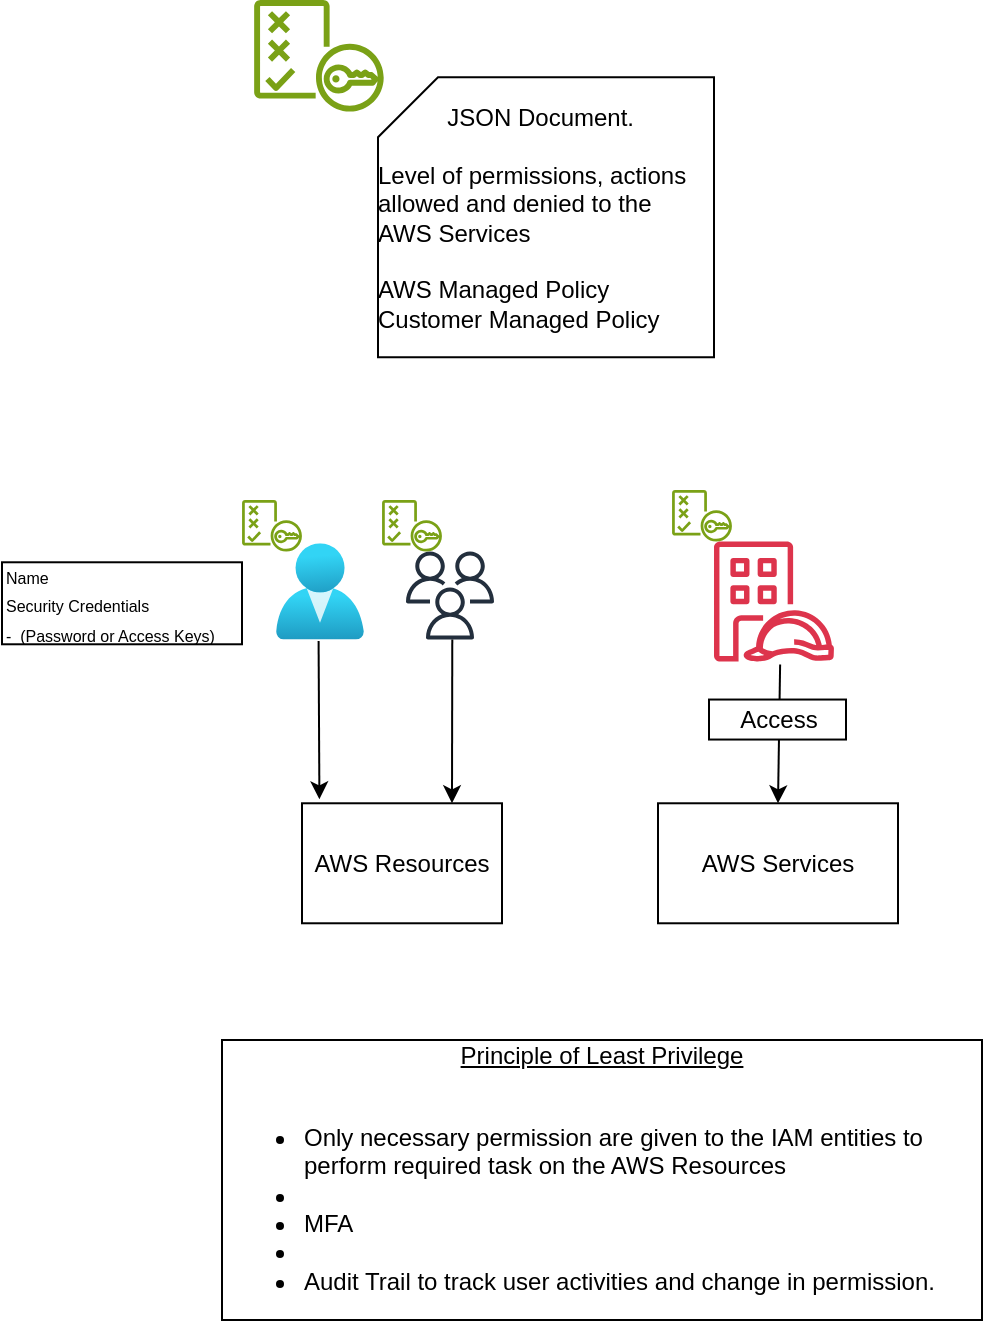 <mxfile version="26.2.12">
  <diagram name="Page-1" id="pQLeG-ovkxcTYLoWdze_">
    <mxGraphModel dx="1428" dy="1877" grid="1" gridSize="10" guides="1" tooltips="1" connect="1" arrows="1" fold="1" page="1" pageScale="1" pageWidth="850" pageHeight="1100" math="0" shadow="0">
      <root>
        <mxCell id="0" />
        <mxCell id="1" parent="0" />
        <mxCell id="WwRjLCZk2WkGu7nkZ1y_-1" value="AWS Resources" style="rounded=0;whiteSpace=wrap;html=1;" vertex="1" parent="1">
          <mxGeometry x="210" y="351.64" width="100" height="60" as="geometry" />
        </mxCell>
        <mxCell id="WwRjLCZk2WkGu7nkZ1y_-2" value="" style="image;aspect=fixed;html=1;points=[];align=center;fontSize=12;image=img/lib/azure2/identity/Users.svg;" vertex="1" parent="1">
          <mxGeometry x="197" y="221.64" width="44" height="48.13" as="geometry" />
        </mxCell>
        <mxCell id="WwRjLCZk2WkGu7nkZ1y_-3" value="" style="sketch=0;outlineConnect=0;fontColor=#232F3E;gradientColor=none;fillColor=#232F3D;strokeColor=none;dashed=0;verticalLabelPosition=bottom;verticalAlign=top;align=center;html=1;fontSize=12;fontStyle=0;aspect=fixed;pointerEvents=1;shape=mxgraph.aws4.users;" vertex="1" parent="1">
          <mxGeometry x="262" y="225.77" width="44" height="44" as="geometry" />
        </mxCell>
        <mxCell id="WwRjLCZk2WkGu7nkZ1y_-4" value="" style="sketch=0;outlineConnect=0;fontColor=#232F3E;gradientColor=none;fillColor=#DD344C;strokeColor=none;dashed=0;verticalLabelPosition=bottom;verticalAlign=top;align=center;html=1;fontSize=12;fontStyle=0;aspect=fixed;pointerEvents=1;shape=mxgraph.aws4.identity_access_management_iam_roles_anywhere;" vertex="1" parent="1">
          <mxGeometry x="416" y="220.77" width="60" height="60" as="geometry" />
        </mxCell>
        <mxCell id="WwRjLCZk2WkGu7nkZ1y_-5" value="" style="endArrow=classic;html=1;rounded=0;entryX=0.087;entryY=-0.033;entryDx=0;entryDy=0;entryPerimeter=0;exitX=0.484;exitY=1.014;exitDx=0;exitDy=0;exitPerimeter=0;" edge="1" parent="1" source="WwRjLCZk2WkGu7nkZ1y_-2" target="WwRjLCZk2WkGu7nkZ1y_-1">
          <mxGeometry width="50" height="50" relative="1" as="geometry">
            <mxPoint x="520" y="411.64" as="sourcePoint" />
            <mxPoint x="570" y="361.64" as="targetPoint" />
          </mxGeometry>
        </mxCell>
        <mxCell id="WwRjLCZk2WkGu7nkZ1y_-6" value="" style="endArrow=classic;html=1;rounded=0;entryX=0.75;entryY=0;entryDx=0;entryDy=0;exitX=0.526;exitY=1;exitDx=0;exitDy=0;exitPerimeter=0;" edge="1" parent="1" source="WwRjLCZk2WkGu7nkZ1y_-3" target="WwRjLCZk2WkGu7nkZ1y_-1">
          <mxGeometry width="50" height="50" relative="1" as="geometry">
            <mxPoint x="428" y="171.64" as="sourcePoint" />
            <mxPoint x="570" y="361.64" as="targetPoint" />
          </mxGeometry>
        </mxCell>
        <mxCell id="WwRjLCZk2WkGu7nkZ1y_-7" value="AWS Services" style="rounded=0;whiteSpace=wrap;html=1;" vertex="1" parent="1">
          <mxGeometry x="388" y="351.64" width="120" height="60" as="geometry" />
        </mxCell>
        <mxCell id="WwRjLCZk2WkGu7nkZ1y_-8" value="" style="endArrow=classic;html=1;rounded=0;exitX=0.551;exitY=1.024;exitDx=0;exitDy=0;exitPerimeter=0;entryX=0.5;entryY=0;entryDx=0;entryDy=0;" edge="1" parent="1" source="WwRjLCZk2WkGu7nkZ1y_-4" target="WwRjLCZk2WkGu7nkZ1y_-7">
          <mxGeometry width="50" height="50" relative="1" as="geometry">
            <mxPoint x="361" y="484.64" as="sourcePoint" />
            <mxPoint x="411" y="434.64" as="targetPoint" />
          </mxGeometry>
        </mxCell>
        <mxCell id="WwRjLCZk2WkGu7nkZ1y_-9" value="" style="sketch=0;outlineConnect=0;fontColor=#232F3E;gradientColor=none;fillColor=#7AA116;strokeColor=none;dashed=0;verticalLabelPosition=bottom;verticalAlign=top;align=center;html=1;fontSize=12;fontStyle=0;aspect=fixed;pointerEvents=1;shape=mxgraph.aws4.policy;" vertex="1" parent="1">
          <mxGeometry x="186" y="-50" width="64.93" height="55.77" as="geometry" />
        </mxCell>
        <mxCell id="WwRjLCZk2WkGu7nkZ1y_-10" value="Access" style="rounded=0;whiteSpace=wrap;html=1;" vertex="1" parent="1">
          <mxGeometry x="413.5" y="299.77" width="68.5" height="20" as="geometry" />
        </mxCell>
        <mxCell id="WwRjLCZk2WkGu7nkZ1y_-15" value="&lt;div style=&quot;text-align: center;&quot;&gt;&lt;span style=&quot;background-color: transparent; color: light-dark(rgb(0, 0, 0), rgb(255, 255, 255));&quot;&gt;JSON Document.&amp;nbsp;&lt;/span&gt;&lt;/div&gt;&lt;div&gt;&lt;span style=&quot;&quot;&gt;&lt;br&gt;&lt;/span&gt;&lt;/div&gt;&lt;div style=&quot;text-align: left;&quot;&gt;&lt;span style=&quot;&quot;&gt;Level of permissions, actions allowed and denied to the AWS Services&lt;/span&gt;&lt;/div&gt;&lt;div style=&quot;text-align: left;&quot;&gt;&lt;span style=&quot;&quot;&gt;&lt;br&gt;&lt;/span&gt;&lt;/div&gt;&lt;div style=&quot;text-align: left;&quot;&gt;&lt;span style=&quot;&quot;&gt;AWS Managed Policy&amp;nbsp;&lt;/span&gt;&lt;/div&gt;&lt;div style=&quot;text-align: left;&quot;&gt;&lt;span style=&quot;&quot;&gt;Customer Managed Policy&lt;/span&gt;&lt;/div&gt;" style="shape=card;whiteSpace=wrap;html=1;align=right;" vertex="1" parent="1">
          <mxGeometry x="248" y="-11.41" width="168" height="140" as="geometry" />
        </mxCell>
        <mxCell id="WwRjLCZk2WkGu7nkZ1y_-18" value="" style="sketch=0;outlineConnect=0;fontColor=#232F3E;gradientColor=none;fillColor=#7AA116;strokeColor=none;dashed=0;verticalLabelPosition=bottom;verticalAlign=top;align=center;html=1;fontSize=12;fontStyle=0;aspect=fixed;pointerEvents=1;shape=mxgraph.aws4.policy;" vertex="1" parent="1">
          <mxGeometry x="180" y="200" width="30" height="25.77" as="geometry" />
        </mxCell>
        <mxCell id="WwRjLCZk2WkGu7nkZ1y_-19" value="" style="sketch=0;outlineConnect=0;fontColor=#232F3E;gradientColor=none;fillColor=#7AA116;strokeColor=none;dashed=0;verticalLabelPosition=bottom;verticalAlign=top;align=center;html=1;fontSize=12;fontStyle=0;aspect=fixed;pointerEvents=1;shape=mxgraph.aws4.policy;" vertex="1" parent="1">
          <mxGeometry x="250" y="200" width="30" height="25.77" as="geometry" />
        </mxCell>
        <mxCell id="WwRjLCZk2WkGu7nkZ1y_-20" value="" style="sketch=0;outlineConnect=0;fontColor=#232F3E;gradientColor=none;fillColor=#7AA116;strokeColor=none;dashed=0;verticalLabelPosition=bottom;verticalAlign=top;align=center;html=1;fontSize=12;fontStyle=0;aspect=fixed;pointerEvents=1;shape=mxgraph.aws4.policy;" vertex="1" parent="1">
          <mxGeometry x="395" y="195" width="30" height="25.77" as="geometry" />
        </mxCell>
        <mxCell id="WwRjLCZk2WkGu7nkZ1y_-21" value="&lt;div style=&quot;&quot;&gt;&lt;span style=&quot;background-color: transparent; color: light-dark(rgb(0, 0, 0), rgb(255, 255, 255));&quot;&gt;&lt;u&gt;Principle of Least Privilege&lt;/u&gt;&lt;/span&gt;&lt;/div&gt;&lt;div style=&quot;text-align: left;&quot;&gt;&lt;br&gt;&lt;/div&gt;&lt;div&gt;&lt;div style=&quot;text-align: left;&quot;&gt;&lt;ul&gt;&lt;li&gt;&lt;span style=&quot;background-color: transparent; color: light-dark(rgb(0, 0, 0), rgb(255, 255, 255));&quot;&gt;Only necessary permission are given to the IAM entities to perform required task on the AWS Resources&lt;/span&gt;&lt;/li&gt;&lt;li&gt;&lt;span style=&quot;background-color: transparent; color: light-dark(rgb(0, 0, 0), rgb(255, 255, 255));&quot;&gt;&lt;br&gt;&lt;/span&gt;&lt;/li&gt;&lt;li&gt;&lt;span style=&quot;background-color: transparent; color: light-dark(rgb(0, 0, 0), rgb(255, 255, 255));&quot;&gt;MFA&lt;/span&gt;&lt;/li&gt;&lt;li&gt;&lt;span style=&quot;background-color: transparent; color: light-dark(rgb(0, 0, 0), rgb(255, 255, 255));&quot;&gt;&lt;br&gt;&lt;/span&gt;&lt;/li&gt;&lt;li&gt;&lt;span style=&quot;background-color: transparent; color: light-dark(rgb(0, 0, 0), rgb(255, 255, 255));&quot;&gt;Audit Trail to track user activities and change in permission.&lt;/span&gt;&lt;/li&gt;&lt;/ul&gt;&lt;/div&gt;&lt;/div&gt;" style="rounded=0;whiteSpace=wrap;html=1;" vertex="1" parent="1">
          <mxGeometry x="170" y="470" width="380" height="140" as="geometry" />
        </mxCell>
        <mxCell id="WwRjLCZk2WkGu7nkZ1y_-22" value="&lt;font style=&quot;font-size: 8px;&quot;&gt;&lt;span style=&quot;background-color: transparent; color: light-dark(rgb(0, 0, 0), rgb(255, 255, 255));&quot;&gt;Name&amp;nbsp;&lt;/span&gt;&lt;br&gt;&lt;span style=&quot;background-color: transparent; color: light-dark(rgb(0, 0, 0), rgb(255, 255, 255));&quot;&gt;Security Credentials&amp;nbsp;&lt;/span&gt;&lt;/font&gt;&lt;div&gt;&lt;font style=&quot;font-size: 8px;&quot;&gt;&lt;span style=&quot;background-color: transparent; color: light-dark(rgb(0, 0, 0), rgb(255, 255, 255));&quot;&gt;-&amp;nbsp; (Password or Access Keys)&lt;/span&gt;&lt;/font&gt;&lt;/div&gt;" style="rounded=0;whiteSpace=wrap;html=1;align=left;" vertex="1" parent="1">
          <mxGeometry x="60" y="231.14" width="120" height="41" as="geometry" />
        </mxCell>
      </root>
    </mxGraphModel>
  </diagram>
</mxfile>
